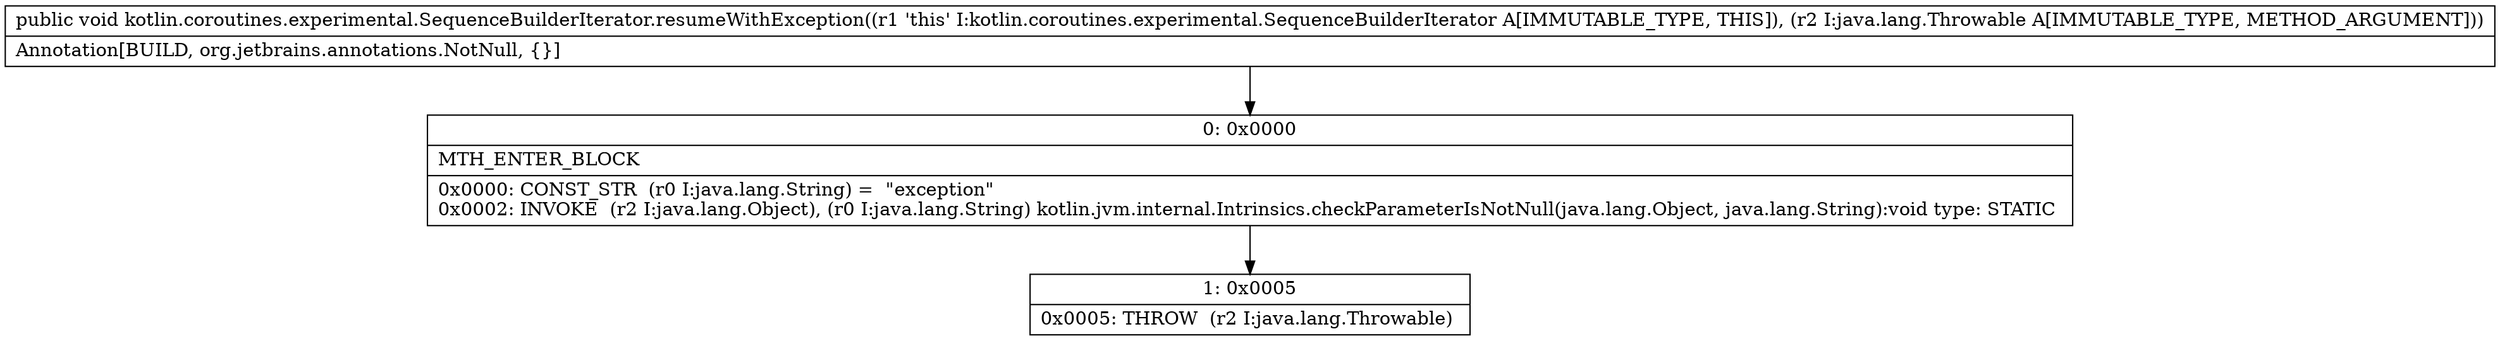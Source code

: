 digraph "CFG forkotlin.coroutines.experimental.SequenceBuilderIterator.resumeWithException(Ljava\/lang\/Throwable;)V" {
Node_0 [shape=record,label="{0\:\ 0x0000|MTH_ENTER_BLOCK\l|0x0000: CONST_STR  (r0 I:java.lang.String) =  \"exception\" \l0x0002: INVOKE  (r2 I:java.lang.Object), (r0 I:java.lang.String) kotlin.jvm.internal.Intrinsics.checkParameterIsNotNull(java.lang.Object, java.lang.String):void type: STATIC \l}"];
Node_1 [shape=record,label="{1\:\ 0x0005|0x0005: THROW  (r2 I:java.lang.Throwable) \l}"];
MethodNode[shape=record,label="{public void kotlin.coroutines.experimental.SequenceBuilderIterator.resumeWithException((r1 'this' I:kotlin.coroutines.experimental.SequenceBuilderIterator A[IMMUTABLE_TYPE, THIS]), (r2 I:java.lang.Throwable A[IMMUTABLE_TYPE, METHOD_ARGUMENT]))  | Annotation[BUILD, org.jetbrains.annotations.NotNull, \{\}]\l}"];
MethodNode -> Node_0;
Node_0 -> Node_1;
}

